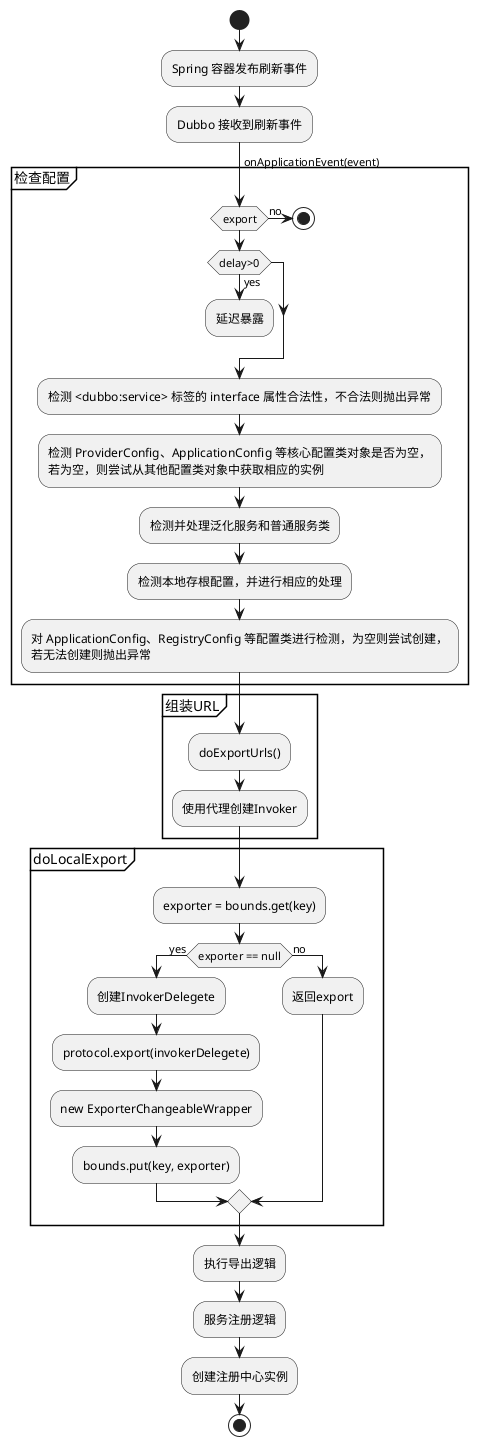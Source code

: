 @startuml
start
:Spring 容器发布刷新事件;
:Dubbo 接收到刷新事件;
-> onApplicationEvent(event);
partition 检查配置 {
    if (export) then (no)
        stop
    endif

    if (delay>0) then (yes)
        :延迟暴露;
        detach
    endif;
    :检测 <dubbo:service> 标签的 interface 属性合法性，不合法则抛出异常;
    :检测 ProviderConfig、ApplicationConfig 等核心配置类对象是否为空，\n若为空，则尝试从其他配置类对象中获取相应的实例;
    :检测并处理泛化服务和普通服务类;
    :检测本地存根配置，并进行相应的处理;
    :对 ApplicationConfig、RegistryConfig 等配置类进行检测，为空则尝试创建，\n若无法创建则抛出异常;

}


partition 组装URL {
    :doExportUrls();
    :使用代理创建Invoker;

}

partition doLocalExport {
    :exporter = bounds.get(key);
    if (exporter == null) then (yes)
        :创建InvokerDelegete;
        :protocol.export(invokerDelegete);
        :new ExporterChangeableWrapper;
        :bounds.put(key, exporter);
    else (no)
        :返回export;
    endif

}

:执行导出逻辑;
:服务注册逻辑;
    :创建注册中心实例;






stop






@enduml